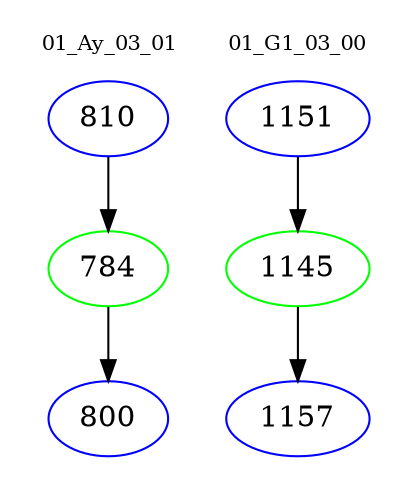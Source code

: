 digraph{
subgraph cluster_0 {
color = white
label = "01_Ay_03_01";
fontsize=10;
T0_810 [label="810", color="blue"]
T0_810 -> T0_784 [color="black"]
T0_784 [label="784", color="green"]
T0_784 -> T0_800 [color="black"]
T0_800 [label="800", color="blue"]
}
subgraph cluster_1 {
color = white
label = "01_G1_03_00";
fontsize=10;
T1_1151 [label="1151", color="blue"]
T1_1151 -> T1_1145 [color="black"]
T1_1145 [label="1145", color="green"]
T1_1145 -> T1_1157 [color="black"]
T1_1157 [label="1157", color="blue"]
}
}
